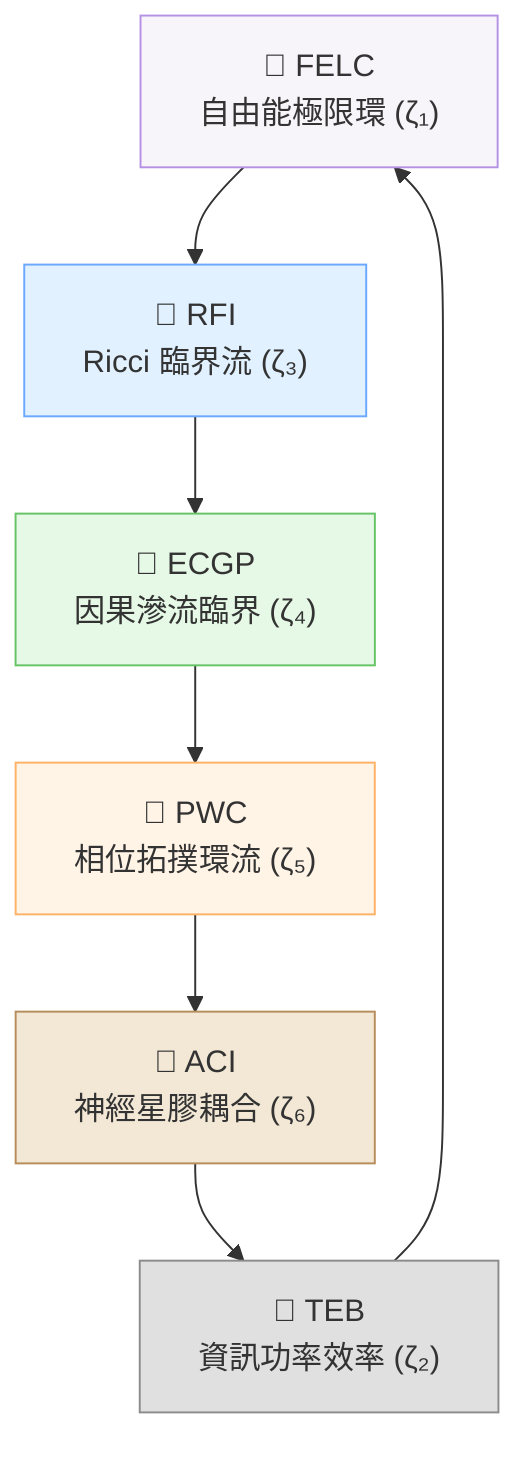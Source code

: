 flowchart TD
  %% --- Modules overview (simplified, colored) ---
  FELC["🔑 FELC<br/>自由能極限環 (ζ₁)"]:::felc --> RFI["🔑 RFI<br/>Ricci 臨界流 (ζ₃)"]:::rfi
  RFI --> ECGP["🔑 ECGP<br/>因果滲流臨界 (ζ₄)"]:::ecgp
  ECGP --> PWC["🔑 PWC<br/>相位拓撲環流 (ζ₅)"]:::pwc
  PWC --> ACI["🔑 ACI<br/>神經星膠耦合 (ζ₆)"]:::aci
  ACI --> TEB["🔑 TEB<br/>資訊功率效率 (ζ₂)"]:::teb
  TEB --> FELC

  %% --- Style definitions from original files ---
  classDef felc fill:#f7f4fa,stroke:#b591e4,stroke-width:1px
  classDef rfi  fill:#e1f1ff,stroke:#6ba9ff,stroke-width:1px
  classDef ecgp fill:#e6f9e6,stroke:#66c366,stroke-width:1px
  classDef pwc  fill:#fff4e6,stroke:#ffb266,stroke-width:1px
  classDef aci  fill:#f2e8d5,stroke:#b68d5b,stroke-width:1px
  classDef teb  fill:#e0e0e0,stroke:#8c8c8c,stroke-width:1px